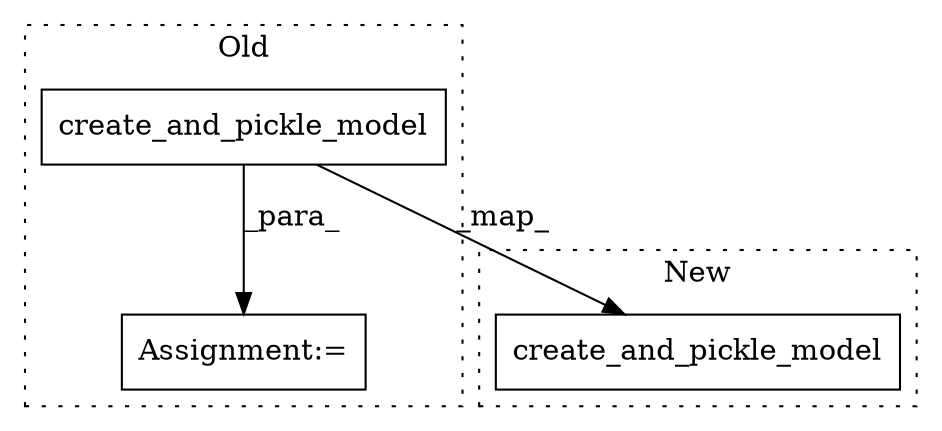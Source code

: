 digraph G {
subgraph cluster0 {
1 [label="create_and_pickle_model" a="32" s="8220,8272" l="24,1" shape="box"];
3 [label="Assignment:=" a="7" s="8207" l="1" shape="box"];
label = "Old";
style="dotted";
}
subgraph cluster1 {
2 [label="create_and_pickle_model" a="32" s="8063,8115" l="24,1" shape="box"];
label = "New";
style="dotted";
}
1 -> 2 [label="_map_"];
1 -> 3 [label="_para_"];
}